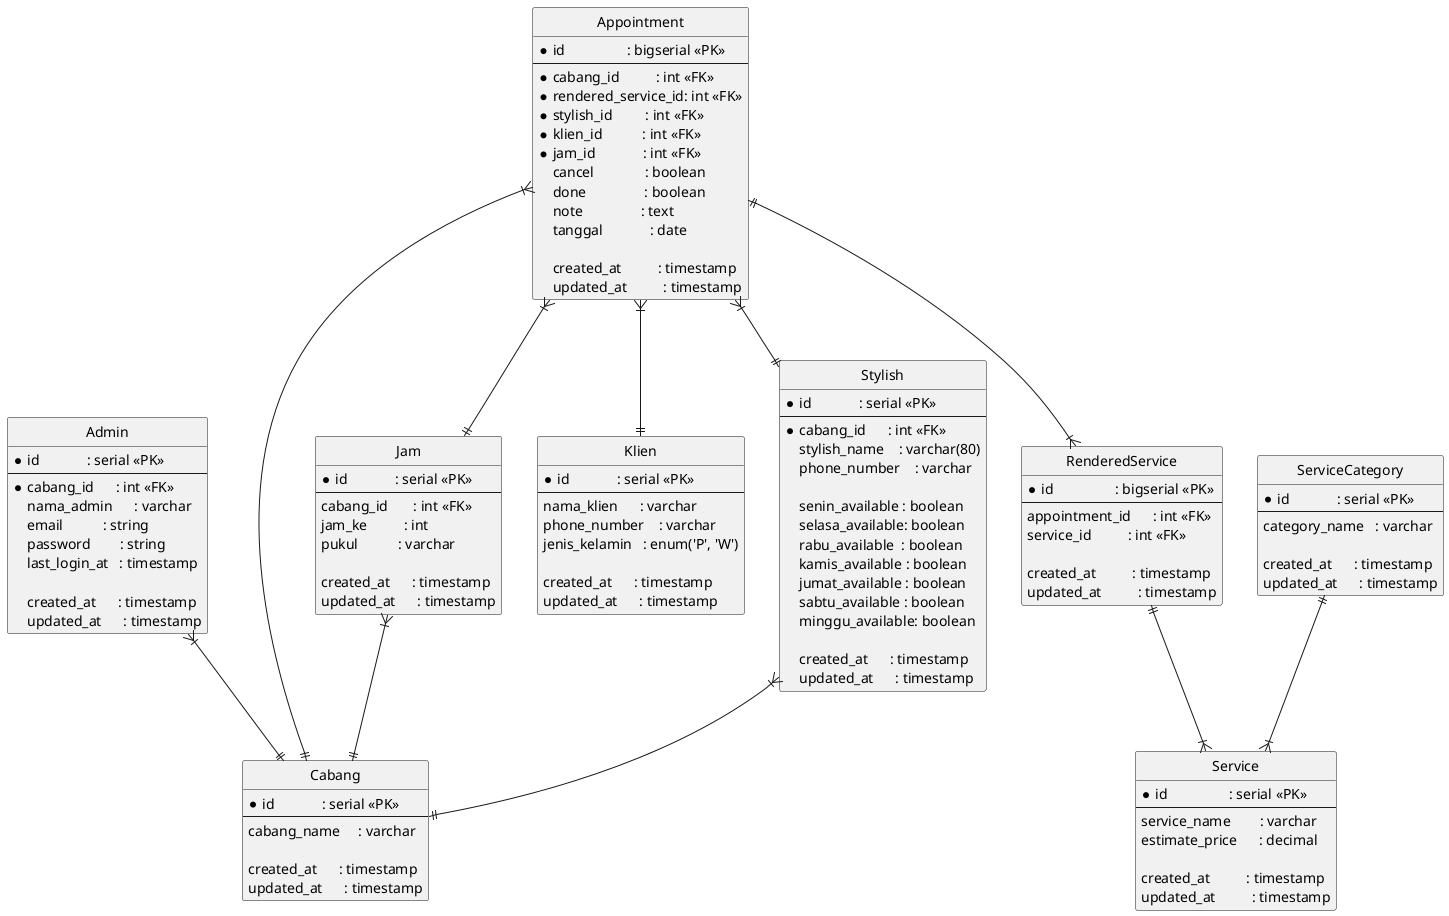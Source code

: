 @startuml erd

hide circle

entity Admin {
    *id             : serial <<PK>>
    --
    *cabang_id      : int <<FK>>
    nama_admin      : varchar
    email           : string
    password        : string
    last_login_at   : timestamp

    created_at      : timestamp
    updated_at      : timestamp
}

entity Appointment {
    *id                 : bigserial <<PK>>
    --
    *cabang_id          : int <<FK>>
    *rendered_service_id: int <<FK>>
    *stylish_id         : int <<FK>>
    *klien_id           : int <<FK>>
    *jam_id             : int <<FK>>
    cancel              : boolean
    done                : boolean
    note                : text
    tanggal             : date

    created_at          : timestamp
    updated_at          : timestamp
}

entity Cabang {
    *id             : serial <<PK>>
    --
    cabang_name     : varchar

    created_at      : timestamp
    updated_at      : timestamp
}

entity Jam {
    *id             : serial <<PK>>
    --
    cabang_id       : int <<FK>>
    jam_ke          : int
    pukul           : varchar

    created_at      : timestamp
    updated_at      : timestamp
}

entity Klien {
    *id             : serial <<PK>>
    --
    nama_klien      : varchar
    phone_number    : varchar
    jenis_kelamin   : enum('P', 'W')

    created_at      : timestamp
    updated_at      : timestamp
}

entity RenderedService {
    *id                 : bigserial <<PK>>
    --
    appointment_id      : int <<FK>>
    service_id          : int <<FK>>
    
    created_at          : timestamp
    updated_at          : timestamp
}

entity Service {
    *id                 : serial <<PK>>
    --
    service_name        : varchar
    estimate_price      : decimal

    created_at          : timestamp
    updated_at          : timestamp
}

entity ServiceCategory {
    *id             : serial <<PK>>
    --
    category_name   : varchar

    created_at      : timestamp
    updated_at      : timestamp
}

entity Stylish {
    *id             : serial <<PK>>
    --
    *cabang_id      : int <<FK>>
    stylish_name    : varchar(80)
    phone_number    : varchar

    senin_available : boolean
    selasa_available: boolean
    rabu_available  : boolean
    kamis_available : boolean
    jumat_available : boolean
    sabtu_available : boolean
    minggu_available: boolean

    created_at      : timestamp
    updated_at      : timestamp
}

ServiceCategory ||--|{ Service
Appointment }|--|| Stylish
Appointment }|--|| Klien
Appointment }|--|| Jam
Appointment }|--|| Cabang
Appointment ||--|{ RenderedService

RenderedService ||--|{ Service

Jam }|--|| Cabang

Admin }|--|| Cabang

Stylish }|--|| Cabang

@enduml